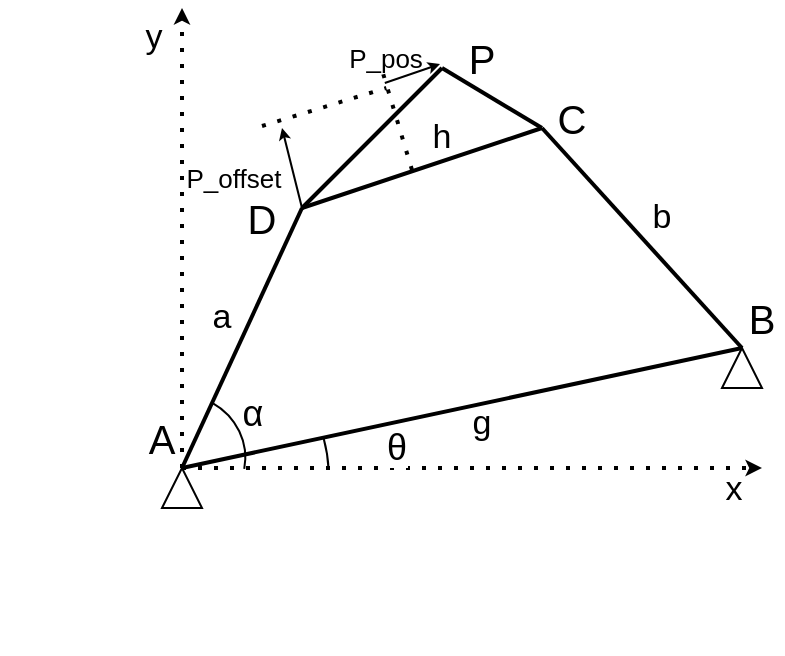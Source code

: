 <mxfile version="24.8.6">
  <diagram name="Page-1" id="VZF6ikyh2R9G2Um14KB4">
    <mxGraphModel dx="808" dy="402" grid="1" gridSize="10" guides="1" tooltips="1" connect="1" arrows="1" fold="1" page="1" pageScale="1" pageWidth="850" pageHeight="1100" math="0" shadow="0">
      <root>
        <mxCell id="0" />
        <mxCell id="1" parent="0" />
        <mxCell id="9T6kzUSVTmsXxLjnJHrW-1" value="" style="endArrow=classic;dashed=1;html=1;dashPattern=1 3;strokeWidth=2;rounded=0;exitX=1;exitY=0.5;exitDx=0;exitDy=0;endFill=1;endSize=2;" edge="1" parent="1" source="HdwHcUbBK1Hrgu17Ygms-6">
          <mxGeometry width="50" height="50" relative="1" as="geometry">
            <mxPoint x="340" y="330" as="sourcePoint" />
            <mxPoint x="230" y="150" as="targetPoint" />
          </mxGeometry>
        </mxCell>
        <mxCell id="HdwHcUbBK1Hrgu17Ygms-6" value="" style="triangle;whiteSpace=wrap;html=1;rotation=-90;" parent="1" vertex="1">
          <mxGeometry x="220" y="380" width="20" height="20" as="geometry" />
        </mxCell>
        <mxCell id="HdwHcUbBK1Hrgu17Ygms-7" value="" style="triangle;whiteSpace=wrap;html=1;rotation=-90;" parent="1" vertex="1">
          <mxGeometry x="500" y="320" width="20" height="20" as="geometry" />
        </mxCell>
        <mxCell id="HdwHcUbBK1Hrgu17Ygms-8" value="" style="endArrow=none;html=1;rounded=0;exitX=1;exitY=0.5;exitDx=0;exitDy=0;entryX=1;entryY=0.5;entryDx=0;entryDy=0;strokeWidth=2;" parent="1" source="HdwHcUbBK1Hrgu17Ygms-6" target="HdwHcUbBK1Hrgu17Ygms-7" edge="1">
          <mxGeometry width="50" height="50" relative="1" as="geometry">
            <mxPoint x="280" y="410" as="sourcePoint" />
            <mxPoint x="330" y="360" as="targetPoint" />
          </mxGeometry>
        </mxCell>
        <mxCell id="HdwHcUbBK1Hrgu17Ygms-9" value="" style="endArrow=none;html=1;rounded=0;exitX=1;exitY=0.5;exitDx=0;exitDy=0;strokeWidth=2;" parent="1" source="HdwHcUbBK1Hrgu17Ygms-6" edge="1">
          <mxGeometry width="50" height="50" relative="1" as="geometry">
            <mxPoint x="280" y="410" as="sourcePoint" />
            <mxPoint x="290" y="250" as="targetPoint" />
          </mxGeometry>
        </mxCell>
        <mxCell id="HdwHcUbBK1Hrgu17Ygms-12" value="" style="endArrow=none;html=1;rounded=0;entryX=1;entryY=0.5;entryDx=0;entryDy=0;strokeWidth=2;" parent="1" target="HdwHcUbBK1Hrgu17Ygms-7" edge="1">
          <mxGeometry width="50" height="50" relative="1" as="geometry">
            <mxPoint x="410" y="210" as="sourcePoint" />
            <mxPoint x="330" y="360" as="targetPoint" />
          </mxGeometry>
        </mxCell>
        <mxCell id="HdwHcUbBK1Hrgu17Ygms-13" value="" style="endArrow=none;html=1;rounded=0;strokeWidth=2;" parent="1" edge="1">
          <mxGeometry width="50" height="50" relative="1" as="geometry">
            <mxPoint x="290" y="250" as="sourcePoint" />
            <mxPoint x="410" y="210" as="targetPoint" />
          </mxGeometry>
        </mxCell>
        <mxCell id="HdwHcUbBK1Hrgu17Ygms-14" value="A" style="text;html=1;align=center;verticalAlign=middle;whiteSpace=wrap;rounded=0;fontSize=20;" parent="1" vertex="1">
          <mxGeometry x="210" y="350" width="20" height="30" as="geometry" />
        </mxCell>
        <mxCell id="HdwHcUbBK1Hrgu17Ygms-15" value="B" style="text;html=1;align=center;verticalAlign=middle;whiteSpace=wrap;rounded=0;fontSize=20;" parent="1" vertex="1">
          <mxGeometry x="510" y="290" width="20" height="30" as="geometry" />
        </mxCell>
        <mxCell id="HdwHcUbBK1Hrgu17Ygms-16" value="C" style="text;html=1;align=center;verticalAlign=middle;whiteSpace=wrap;rounded=0;fontSize=20;" parent="1" vertex="1">
          <mxGeometry x="415" y="190" width="20" height="30" as="geometry" />
        </mxCell>
        <mxCell id="HdwHcUbBK1Hrgu17Ygms-18" value="D" style="text;html=1;align=center;verticalAlign=middle;whiteSpace=wrap;rounded=0;fontSize=20;" parent="1" vertex="1">
          <mxGeometry x="260" y="240" width="20" height="30" as="geometry" />
        </mxCell>
        <mxCell id="HdwHcUbBK1Hrgu17Ygms-25" value="" style="endArrow=classic;dashed=1;html=1;dashPattern=1 3;strokeWidth=2;rounded=0;exitX=1;exitY=1;exitDx=0;exitDy=0;endFill=1;endSize=2;" parent="1" source="HdwHcUbBK1Hrgu17Ygms-14" edge="1">
          <mxGeometry width="50" height="50" relative="1" as="geometry">
            <mxPoint x="280" y="410" as="sourcePoint" />
            <mxPoint x="520" y="380" as="targetPoint" />
          </mxGeometry>
        </mxCell>
        <mxCell id="HdwHcUbBK1Hrgu17Ygms-33" value="" style="verticalLabelPosition=bottom;verticalAlign=top;html=1;shape=mxgraph.basic.arc;startAngle=0.292;endAngle=0.489;rotation=-75;" parent="1" vertex="1">
          <mxGeometry x="198.59" y="341.91" width="61.81" height="64.49" as="geometry" />
        </mxCell>
        <mxCell id="HdwHcUbBK1Hrgu17Ygms-34" value="" style="verticalLabelPosition=bottom;verticalAlign=top;html=1;shape=mxgraph.basic.arc;startAngle=0.417;endAngle=0.452;rotation=-75;" parent="1" vertex="1">
          <mxGeometry x="157.83" y="310" width="144.34" height="146.95" as="geometry" />
        </mxCell>
        <mxCell id="HdwHcUbBK1Hrgu17Ygms-39" value="&lt;span style=&quot;font-family: Arial, sans-serif; text-align: left; text-wrap-mode: wrap; background-color: rgb(255, 255, 255);&quot;&gt;&lt;font style=&quot;font-size: 18px;&quot;&gt;α&lt;/font&gt;&lt;/span&gt;" style="text;html=1;align=center;verticalAlign=middle;resizable=0;points=[];autosize=1;strokeColor=none;fillColor=none;" parent="1" vertex="1">
          <mxGeometry x="250" y="333" width="30" height="40" as="geometry" />
        </mxCell>
        <mxCell id="HdwHcUbBK1Hrgu17Ygms-40" value="&lt;span style=&quot;font-family: Arial, sans-serif; font-size: 18px; text-align: left; text-wrap-mode: wrap; background-color: rgb(255, 255, 255);&quot;&gt;θ&lt;/span&gt;" style="text;html=1;align=center;verticalAlign=middle;resizable=0;points=[];autosize=1;strokeColor=none;fillColor=none;fontSize=18;fontColor=#000000;" parent="1" vertex="1">
          <mxGeometry x="322" y="350" width="30" height="40" as="geometry" />
        </mxCell>
        <mxCell id="AUBmNn1cWlHKE3LHTFNs-2" value="a" style="text;html=1;align=center;verticalAlign=middle;whiteSpace=wrap;rounded=0;fontSize=17;" parent="1" vertex="1">
          <mxGeometry x="240" y="290" width="20" height="30" as="geometry" />
        </mxCell>
        <mxCell id="AUBmNn1cWlHKE3LHTFNs-3" value="b" style="text;html=1;align=center;verticalAlign=middle;whiteSpace=wrap;rounded=0;fontSize=17;" parent="1" vertex="1">
          <mxGeometry x="460" y="240" width="20" height="30" as="geometry" />
        </mxCell>
        <mxCell id="AUBmNn1cWlHKE3LHTFNs-4" value="h" style="text;html=1;align=center;verticalAlign=middle;whiteSpace=wrap;rounded=0;fontSize=17;" parent="1" vertex="1">
          <mxGeometry x="350" y="200" width="20" height="30" as="geometry" />
        </mxCell>
        <mxCell id="AUBmNn1cWlHKE3LHTFNs-5" value="g" style="text;html=1;align=center;verticalAlign=middle;whiteSpace=wrap;rounded=0;fontSize=17;" parent="1" vertex="1">
          <mxGeometry x="370" y="343" width="20" height="30" as="geometry" />
        </mxCell>
        <mxCell id="vKMi6PuMedDzNq_lHlW0-1" value="" style="endArrow=none;html=1;rounded=0;strokeWidth=2;" parent="1" edge="1">
          <mxGeometry width="50" height="50" relative="1" as="geometry">
            <mxPoint x="290" y="250" as="sourcePoint" />
            <mxPoint x="360" y="180" as="targetPoint" />
          </mxGeometry>
        </mxCell>
        <mxCell id="vKMi6PuMedDzNq_lHlW0-2" value="" style="endArrow=none;html=1;rounded=0;strokeWidth=2;" parent="1" edge="1">
          <mxGeometry width="50" height="50" relative="1" as="geometry">
            <mxPoint x="410" y="210" as="sourcePoint" />
            <mxPoint x="360" y="180" as="targetPoint" />
          </mxGeometry>
        </mxCell>
        <mxCell id="vKMi6PuMedDzNq_lHlW0-3" value="P" style="text;html=1;align=center;verticalAlign=middle;whiteSpace=wrap;rounded=0;fontSize=20;" parent="1" vertex="1">
          <mxGeometry x="370" y="160" width="20" height="30" as="geometry" />
        </mxCell>
        <mxCell id="vKMi6PuMedDzNq_lHlW0-4" value="" style="endArrow=none;dashed=1;html=1;dashPattern=1 3;strokeWidth=2;rounded=0;exitX=0.25;exitY=1;exitDx=0;exitDy=0;" parent="1" edge="1">
          <mxGeometry width="50" height="50" relative="1" as="geometry">
            <mxPoint x="345" y="231" as="sourcePoint" />
            <mxPoint x="330" y="181" as="targetPoint" />
          </mxGeometry>
        </mxCell>
        <mxCell id="vKMi6PuMedDzNq_lHlW0-6" value="P_pos" style="text;html=1;align=center;verticalAlign=middle;whiteSpace=wrap;rounded=0;fontSize=13;" parent="1" vertex="1">
          <mxGeometry x="302.17" y="160" width="60" height="30" as="geometry" />
        </mxCell>
        <mxCell id="vKMi6PuMedDzNq_lHlW0-8" value="" style="endArrow=classic;startArrow=none;html=1;rounded=0;endFill=1;startFill=0;endSize=3;startSize=2;entryX=0.96;entryY=0.684;entryDx=0;entryDy=0;entryPerimeter=0;exitX=0.5;exitY=1;exitDx=0;exitDy=0;" parent="1" edge="1">
          <mxGeometry width="50" height="50" relative="1" as="geometry">
            <mxPoint x="331.4" y="187.48" as="sourcePoint" />
            <mxPoint x="359.0" y="178" as="targetPoint" />
          </mxGeometry>
        </mxCell>
        <mxCell id="vKMi6PuMedDzNq_lHlW0-12" value="" style="endArrow=none;dashed=1;html=1;dashPattern=1 3;strokeWidth=2;rounded=0;entryX=0.5;entryY=1;entryDx=0;entryDy=0;" parent="1" target="vKMi6PuMedDzNq_lHlW0-6" edge="1">
          <mxGeometry width="50" height="50" relative="1" as="geometry">
            <mxPoint x="270" y="209" as="sourcePoint" />
            <mxPoint x="362" y="179" as="targetPoint" />
          </mxGeometry>
        </mxCell>
        <mxCell id="vKMi6PuMedDzNq_lHlW0-13" value="" style="endArrow=none;startArrow=classic;html=1;rounded=0;startSize=3;endSize=3;startFill=1;endFill=0;" parent="1" edge="1">
          <mxGeometry width="50" height="50" relative="1" as="geometry">
            <mxPoint x="280" y="210" as="sourcePoint" />
            <mxPoint x="290" y="250" as="targetPoint" />
          </mxGeometry>
        </mxCell>
        <mxCell id="vKMi6PuMedDzNq_lHlW0-14" value="P_offset" style="text;html=1;align=center;verticalAlign=middle;whiteSpace=wrap;rounded=0;fontSize=13;" parent="1" vertex="1">
          <mxGeometry x="226" y="220" width="60" height="30" as="geometry" />
        </mxCell>
        <mxCell id="9T6kzUSVTmsXxLjnJHrW-3" value="y" style="text;html=1;align=center;verticalAlign=middle;whiteSpace=wrap;rounded=0;fontSize=17;" vertex="1" parent="1">
          <mxGeometry x="206" y="150" width="20" height="30" as="geometry" />
        </mxCell>
        <mxCell id="9T6kzUSVTmsXxLjnJHrW-4" value="x" style="text;html=1;align=center;verticalAlign=middle;whiteSpace=wrap;rounded=0;fontSize=17;" vertex="1" parent="1">
          <mxGeometry x="496" y="376" width="20" height="30" as="geometry" />
        </mxCell>
      </root>
    </mxGraphModel>
  </diagram>
</mxfile>

